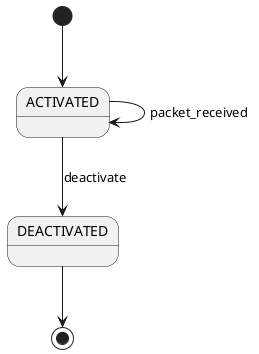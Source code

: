 @startuml
[*] --> ACTIVATED
ACTIVATED -> ACTIVATED : packet_received
ACTIVATED --> DEACTIVATED : deactivate
DEACTIVATED --> [*]
@enduml